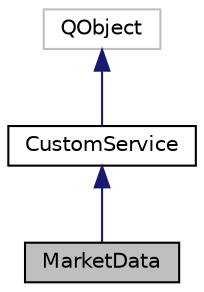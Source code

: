 digraph "MarketData"
{
 // LATEX_PDF_SIZE
  edge [fontname="Helvetica",fontsize="10",labelfontname="Helvetica",labelfontsize="10"];
  node [fontname="Helvetica",fontsize="10",shape=record];
  Node1 [label="MarketData",height=0.2,width=0.4,color="black", fillcolor="grey75", style="filled", fontcolor="black",tooltip="Сервис получения биржевой информации"];
  Node2 -> Node1 [dir="back",color="midnightblue",fontsize="10",style="solid",fontname="Helvetica"];
  Node2 [label="CustomService",height=0.2,width=0.4,color="black", fillcolor="white", style="filled",URL="$class_custom_service.html",tooltip="Родительский класс для всех сервисов"];
  Node3 -> Node2 [dir="back",color="midnightblue",fontsize="10",style="solid",fontname="Helvetica"];
  Node3 [label="QObject",height=0.2,width=0.4,color="grey75", fillcolor="white", style="filled",tooltip=" "];
}
